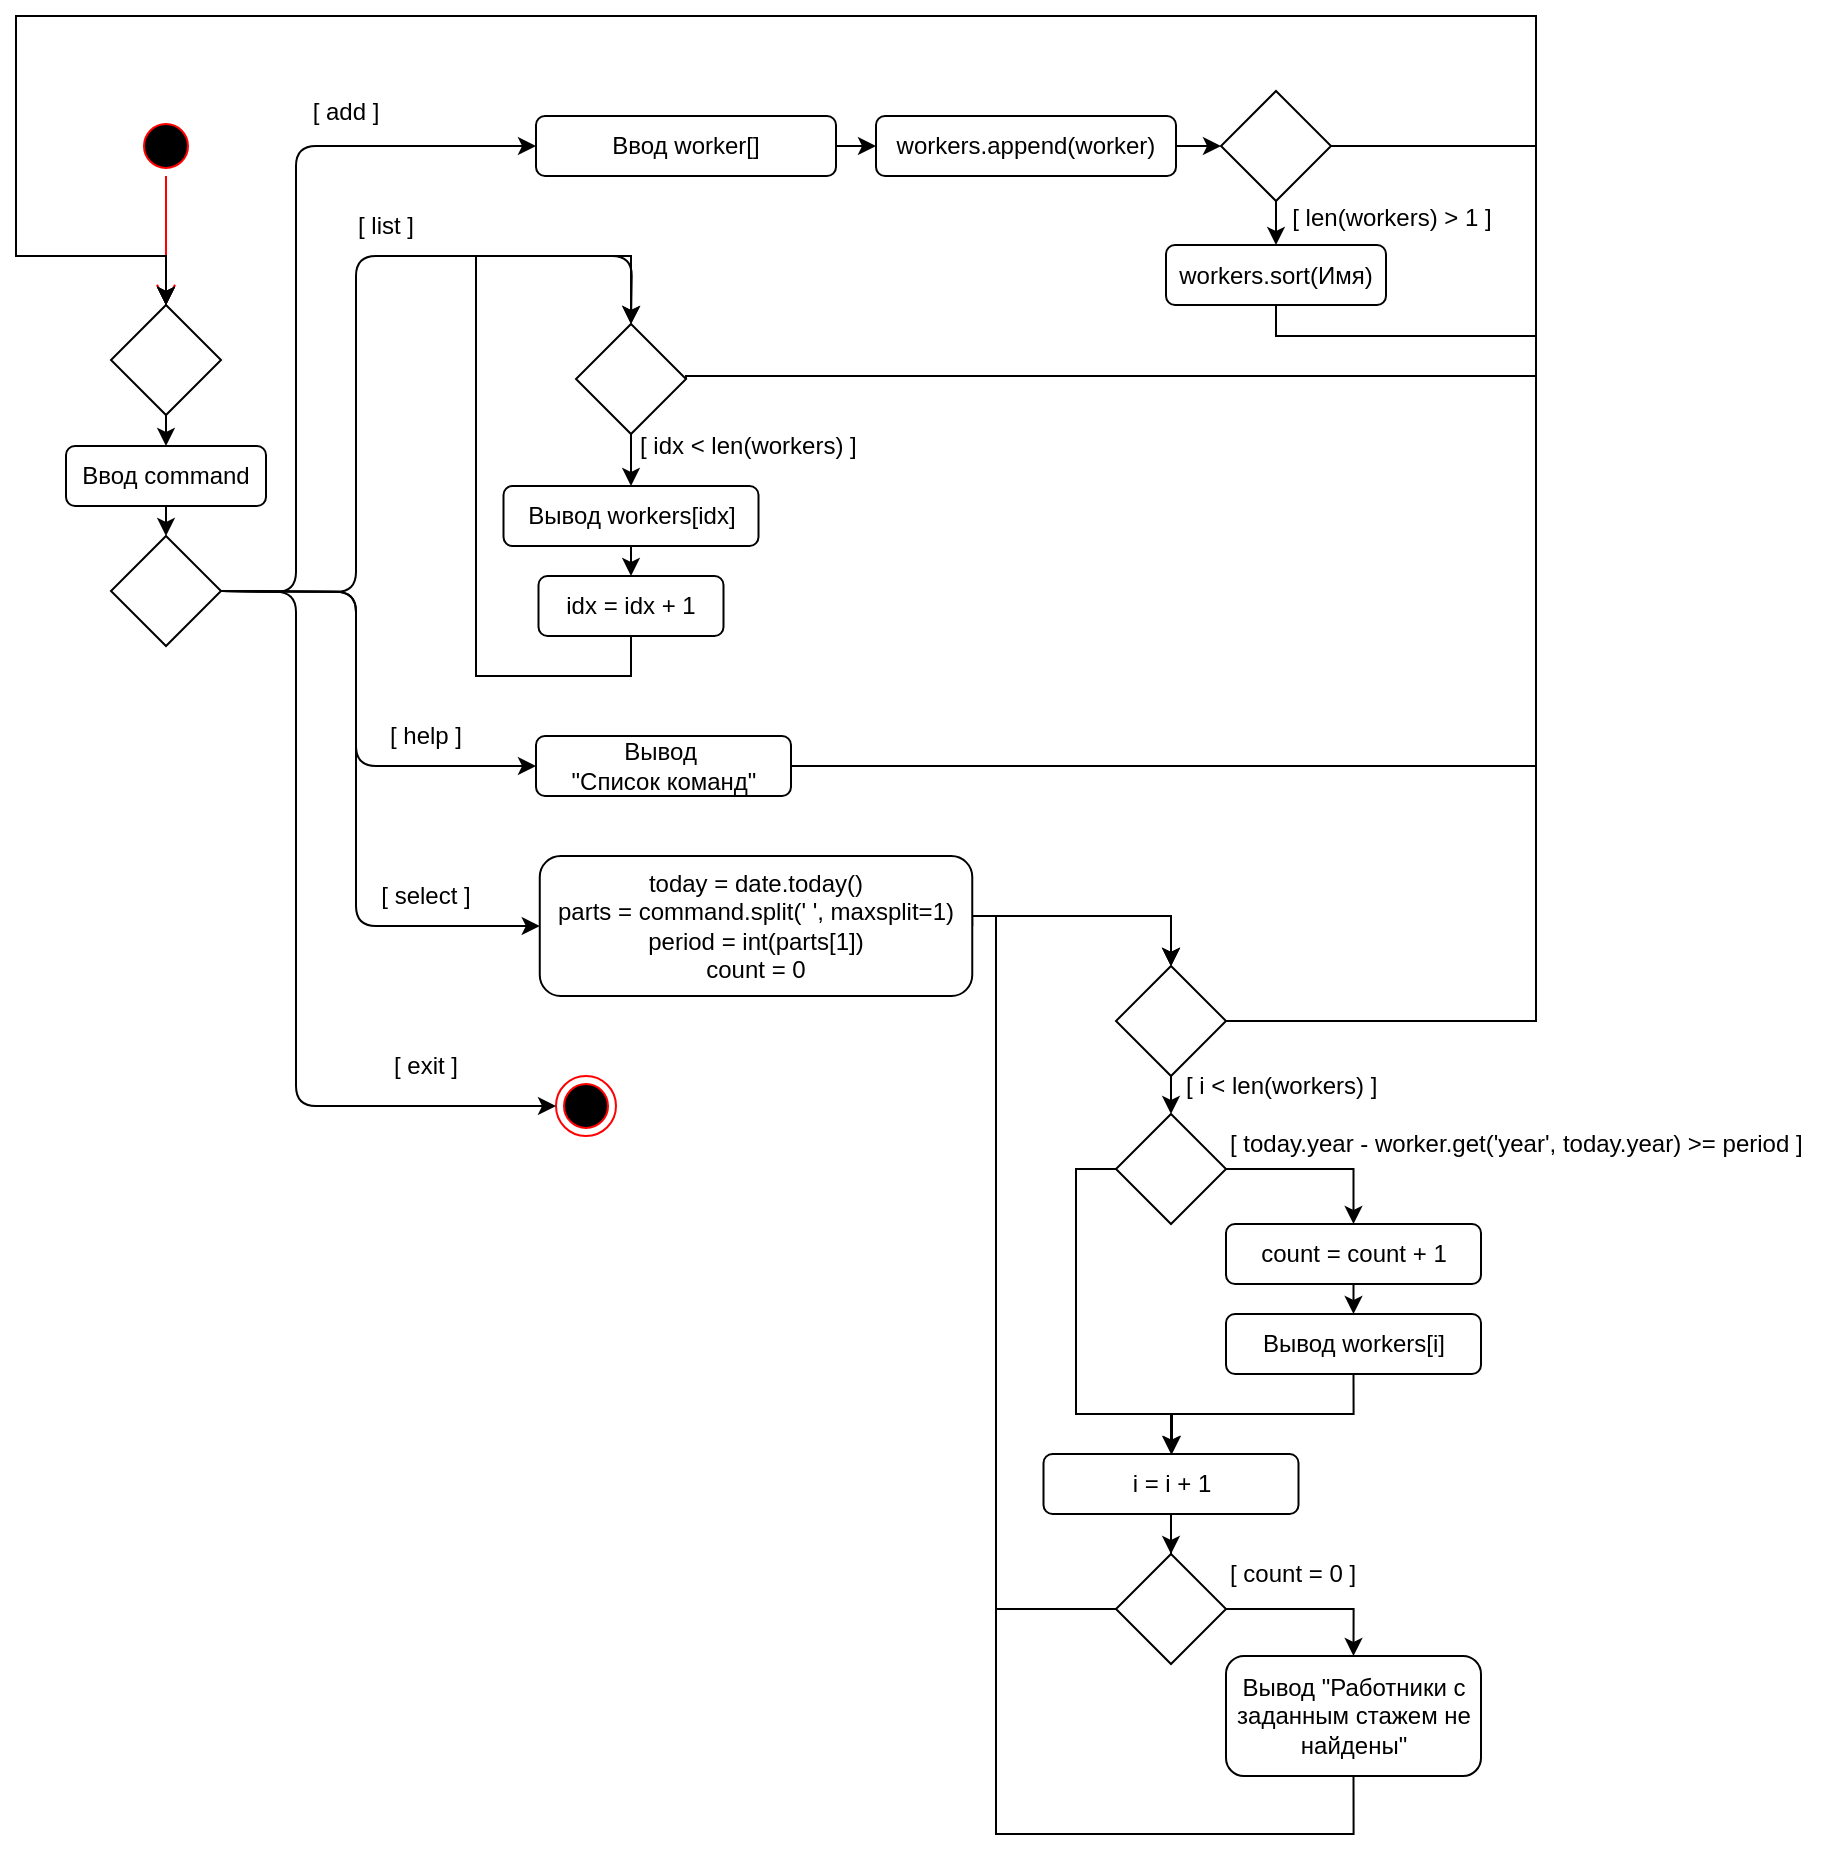 <mxfile version="14.1.8" type="device"><diagram id="GDm-fcRdddVVvcZtIzgM" name="Страница 1"><mxGraphModel dx="1837" dy="1137" grid="1" gridSize="10" guides="1" tooltips="1" connect="1" arrows="1" fold="1" page="1" pageScale="1" pageWidth="1169" pageHeight="1654" math="0" shadow="0"><root><object label="" id="0"><mxCell/></object><mxCell id="1" parent="0"/><mxCell id="yt7VTvmg2QNrgdEn-Ovv-2" value="" style="ellipse;html=1;shape=startState;fillColor=#000000;strokeColor=#ff0000;" vertex="1" parent="1"><mxGeometry x="220" y="180" width="30" height="30" as="geometry"/></mxCell><mxCell id="yt7VTvmg2QNrgdEn-Ovv-3" value="" style="edgeStyle=orthogonalEdgeStyle;html=1;verticalAlign=bottom;endArrow=open;endSize=8;strokeColor=#ff0000;entryX=0.5;entryY=0;entryDx=0;entryDy=0;" edge="1" source="yt7VTvmg2QNrgdEn-Ovv-2" parent="1" target="yt7VTvmg2QNrgdEn-Ovv-35"><mxGeometry relative="1" as="geometry"><mxPoint x="235" y="330" as="targetPoint"/></mxGeometry></mxCell><mxCell id="yt7VTvmg2QNrgdEn-Ovv-4" value="" style="rhombus;whiteSpace=wrap;html=1;" vertex="1" parent="1"><mxGeometry x="207.5" y="390" width="55" height="55" as="geometry"/></mxCell><mxCell id="yt7VTvmg2QNrgdEn-Ovv-17" style="edgeStyle=orthogonalEdgeStyle;rounded=0;orthogonalLoop=1;jettySize=auto;html=1;exitX=1;exitY=0.5;exitDx=0;exitDy=0;entryX=0;entryY=0.5;entryDx=0;entryDy=0;labelBackgroundColor=none;fontFamily=Helvetica;fontColor=#000000;" edge="1" parent="1" source="yt7VTvmg2QNrgdEn-Ovv-5" target="yt7VTvmg2QNrgdEn-Ovv-15"><mxGeometry relative="1" as="geometry"/></mxCell><mxCell id="yt7VTvmg2QNrgdEn-Ovv-5" value="Ввод worker[]" style="rounded=1;whiteSpace=wrap;html=1;fillColor=#FFFFFF;fontFamily=Helvetica;labelBackgroundColor=none;" vertex="1" parent="1"><mxGeometry x="420" y="180" width="150" height="30" as="geometry"/></mxCell><mxCell id="yt7VTvmg2QNrgdEn-Ovv-6" value="" style="rhombus;whiteSpace=wrap;html=1;fontFamily=Helvetica;labelBackgroundColor=none;" vertex="1" parent="1"><mxGeometry x="762.5" y="167.5" width="55" height="55" as="geometry"/></mxCell><mxCell id="yt7VTvmg2QNrgdEn-Ovv-7" value="&lt;div&gt;&lt;span&gt;[ len&lt;/span&gt;(workers) &amp;gt; &lt;span&gt;1 ]&lt;/span&gt;&lt;/div&gt;" style="text;whiteSpace=wrap;html=1;verticalAlign=middle;align=center;fontFamily=Helvetica;labelBackgroundColor=none;" vertex="1" parent="1"><mxGeometry x="792.5" y="220.5" width="110" height="20" as="geometry"/></mxCell><mxCell id="yt7VTvmg2QNrgdEn-Ovv-18" style="edgeStyle=orthogonalEdgeStyle;rounded=0;orthogonalLoop=1;jettySize=auto;html=1;exitX=0.5;exitY=1;exitDx=0;exitDy=0;entryX=0.5;entryY=0;entryDx=0;entryDy=0;labelBackgroundColor=none;fontFamily=Helvetica;fontColor=#000000;" edge="1" parent="1" source="yt7VTvmg2QNrgdEn-Ovv-9" target="yt7VTvmg2QNrgdEn-Ovv-35"><mxGeometry relative="1" as="geometry"><Array as="points"><mxPoint x="790" y="290"/><mxPoint x="920" y="290"/><mxPoint x="920" y="130"/><mxPoint x="160" y="130"/><mxPoint x="160" y="250"/><mxPoint x="235" y="250"/></Array></mxGeometry></mxCell><mxCell id="yt7VTvmg2QNrgdEn-Ovv-9" value="&lt;div&gt;&lt;div&gt;workers.sort(Имя)&lt;/div&gt;&lt;/div&gt;" style="rounded=1;whiteSpace=wrap;html=1;fillColor=#FFFFFF;fontFamily=Helvetica;labelBackgroundColor=none;" vertex="1" parent="1"><mxGeometry x="735" y="244.5" width="110" height="30" as="geometry"/></mxCell><mxCell id="yt7VTvmg2QNrgdEn-Ovv-11" value="" style="endArrow=classic;html=1;labelBackgroundColor=none;fontFamily=Helvetica;fontColor=#000000;entryX=0;entryY=0.5;entryDx=0;entryDy=0;exitX=1;exitY=0.5;exitDx=0;exitDy=0;" edge="1" parent="1" source="yt7VTvmg2QNrgdEn-Ovv-4" target="yt7VTvmg2QNrgdEn-Ovv-5"><mxGeometry width="50" height="50" relative="1" as="geometry"><mxPoint x="250" y="580" as="sourcePoint"/><mxPoint x="300" y="530" as="targetPoint"/><Array as="points"><mxPoint x="300" y="418"/><mxPoint x="300" y="195"/></Array></mxGeometry></mxCell><mxCell id="yt7VTvmg2QNrgdEn-Ovv-13" value="" style="endArrow=classic;html=1;labelBackgroundColor=none;fontFamily=Helvetica;fontColor=#000000;entryX=0.5;entryY=0;entryDx=0;entryDy=0;exitX=0.5;exitY=1;exitDx=0;exitDy=0;" edge="1" parent="1" source="yt7VTvmg2QNrgdEn-Ovv-6" target="yt7VTvmg2QNrgdEn-Ovv-9"><mxGeometry width="50" height="50" relative="1" as="geometry"><mxPoint x="442.5" y="510" as="sourcePoint"/><mxPoint x="492.5" y="460" as="targetPoint"/></mxGeometry></mxCell><mxCell id="yt7VTvmg2QNrgdEn-Ovv-14" value="&lt;div&gt;&lt;span&gt;[ add&lt;/span&gt;&lt;span&gt;&amp;nbsp;]&lt;/span&gt;&lt;/div&gt;" style="text;whiteSpace=wrap;html=1;verticalAlign=middle;align=center;fontFamily=Helvetica;labelBackgroundColor=none;" vertex="1" parent="1"><mxGeometry x="300" y="167.5" width="50" height="20" as="geometry"/></mxCell><mxCell id="yt7VTvmg2QNrgdEn-Ovv-16" style="edgeStyle=orthogonalEdgeStyle;rounded=0;orthogonalLoop=1;jettySize=auto;html=1;exitX=1;exitY=0.5;exitDx=0;exitDy=0;labelBackgroundColor=none;fontFamily=Helvetica;fontColor=#000000;" edge="1" parent="1" source="yt7VTvmg2QNrgdEn-Ovv-15" target="yt7VTvmg2QNrgdEn-Ovv-6"><mxGeometry relative="1" as="geometry"/></mxCell><mxCell id="yt7VTvmg2QNrgdEn-Ovv-15" value="&lt;div style=&quot;&quot;&gt;workers.append(worker)&lt;/div&gt;" style="rounded=1;whiteSpace=wrap;html=1;fillColor=#FFFFFF;fontFamily=Helvetica;labelBackgroundColor=none;" vertex="1" parent="1"><mxGeometry x="590" y="180" width="150" height="30" as="geometry"/></mxCell><mxCell id="yt7VTvmg2QNrgdEn-Ovv-19" value="" style="endArrow=none;html=1;labelBackgroundColor=none;fontFamily=Helvetica;fontColor=#000000;entryX=1;entryY=0.5;entryDx=0;entryDy=0;" edge="1" parent="1" target="yt7VTvmg2QNrgdEn-Ovv-6"><mxGeometry width="50" height="50" relative="1" as="geometry"><mxPoint x="920" y="195" as="sourcePoint"/><mxPoint x="680" y="470" as="targetPoint"/></mxGeometry></mxCell><mxCell id="yt7VTvmg2QNrgdEn-Ovv-21" value="" style="endArrow=classic;html=1;labelBackgroundColor=none;fontFamily=Helvetica;fontColor=#000000;exitX=1;exitY=0.5;exitDx=0;exitDy=0;entryX=0.5;entryY=0;entryDx=0;entryDy=0;" edge="1" parent="1" source="yt7VTvmg2QNrgdEn-Ovv-4" target="yt7VTvmg2QNrgdEn-Ovv-22"><mxGeometry width="50" height="50" relative="1" as="geometry"><mxPoint x="300" y="480" as="sourcePoint"/><mxPoint x="420" y="275" as="targetPoint"/><Array as="points"><mxPoint x="330" y="418"/><mxPoint x="330" y="250"/><mxPoint x="468" y="250"/></Array></mxGeometry></mxCell><mxCell id="yt7VTvmg2QNrgdEn-Ovv-26" style="edgeStyle=orthogonalEdgeStyle;rounded=0;orthogonalLoop=1;jettySize=auto;html=1;exitX=0.445;exitY=0.903;exitDx=0;exitDy=0;entryX=0.5;entryY=0;entryDx=0;entryDy=0;labelBackgroundColor=none;fontFamily=Helvetica;fontColor=#000000;exitPerimeter=0;" edge="1" parent="1" source="yt7VTvmg2QNrgdEn-Ovv-22" target="yt7VTvmg2QNrgdEn-Ovv-25"><mxGeometry relative="1" as="geometry"><mxPoint x="467.5" y="349.0" as="sourcePoint"/></mxGeometry></mxCell><mxCell id="yt7VTvmg2QNrgdEn-Ovv-28" style="edgeStyle=orthogonalEdgeStyle;rounded=0;orthogonalLoop=1;jettySize=auto;html=1;entryX=0.5;entryY=0;entryDx=0;entryDy=0;labelBackgroundColor=none;fontFamily=Helvetica;fontColor=#000000;" edge="1" parent="1" target="yt7VTvmg2QNrgdEn-Ovv-35"><mxGeometry relative="1" as="geometry"><mxPoint x="235" y="275" as="sourcePoint"/><Array as="points"><mxPoint x="235" y="275"/><mxPoint x="235" y="275"/></Array></mxGeometry></mxCell><mxCell id="yt7VTvmg2QNrgdEn-Ovv-22" value="" style="rhombus;whiteSpace=wrap;html=1;fontFamily=Helvetica;labelBackgroundColor=none;" vertex="1" parent="1"><mxGeometry x="440" y="284" width="55" height="55" as="geometry"/></mxCell><mxCell id="yt7VTvmg2QNrgdEn-Ovv-31" style="edgeStyle=orthogonalEdgeStyle;rounded=0;orthogonalLoop=1;jettySize=auto;html=1;exitX=0.5;exitY=1;exitDx=0;exitDy=0;entryX=0.5;entryY=0;entryDx=0;entryDy=0;labelBackgroundColor=none;fontFamily=Helvetica;fontColor=#000000;" edge="1" parent="1" source="yt7VTvmg2QNrgdEn-Ovv-25" target="yt7VTvmg2QNrgdEn-Ovv-29"><mxGeometry relative="1" as="geometry"/></mxCell><mxCell id="yt7VTvmg2QNrgdEn-Ovv-25" value="&lt;div&gt;Вывод workers[&lt;span style=&quot;&quot;&gt;idx&lt;/span&gt;&lt;span&gt;]&lt;/span&gt;&lt;/div&gt;" style="rounded=1;whiteSpace=wrap;html=1;fillColor=#FFFFFF;fontFamily=Helvetica;labelBackgroundColor=none;" vertex="1" parent="1"><mxGeometry x="403.75" y="365" width="127.5" height="30" as="geometry"/></mxCell><mxCell id="yt7VTvmg2QNrgdEn-Ovv-27" value="&lt;div&gt;[ idx &amp;lt; len(workers) ]&lt;/div&gt;" style="text;whiteSpace=wrap;html=1;fontFamily=Helvetica;verticalAlign=middle;align=left;labelBackgroundColor=none;" vertex="1" parent="1"><mxGeometry x="470" y="335" width="120" height="20" as="geometry"/></mxCell><mxCell id="yt7VTvmg2QNrgdEn-Ovv-30" style="edgeStyle=orthogonalEdgeStyle;rounded=0;orthogonalLoop=1;jettySize=auto;html=1;exitX=0.5;exitY=1;exitDx=0;exitDy=0;entryX=0.5;entryY=0;entryDx=0;entryDy=0;labelBackgroundColor=none;fontFamily=Helvetica;fontColor=#000000;" edge="1" parent="1" source="yt7VTvmg2QNrgdEn-Ovv-29" target="yt7VTvmg2QNrgdEn-Ovv-22"><mxGeometry relative="1" as="geometry"><Array as="points"><mxPoint x="468" y="460"/><mxPoint x="390" y="460"/><mxPoint x="390" y="250"/><mxPoint x="468" y="250"/></Array></mxGeometry></mxCell><mxCell id="yt7VTvmg2QNrgdEn-Ovv-29" value="idx = idx + 1" style="rounded=1;whiteSpace=wrap;html=1;fillColor=#FFFFFF;fontFamily=Helvetica;labelBackgroundColor=none;" vertex="1" parent="1"><mxGeometry x="421.25" y="410" width="92.5" height="30" as="geometry"/></mxCell><mxCell id="yt7VTvmg2QNrgdEn-Ovv-32" value="&lt;div&gt;&lt;span&gt;[ list&lt;/span&gt;&lt;span&gt;&amp;nbsp;]&lt;/span&gt;&lt;/div&gt;" style="text;whiteSpace=wrap;html=1;verticalAlign=middle;align=center;fontFamily=Helvetica;labelBackgroundColor=none;" vertex="1" parent="1"><mxGeometry x="320" y="224.5" width="50" height="20" as="geometry"/></mxCell><mxCell id="yt7VTvmg2QNrgdEn-Ovv-38" style="edgeStyle=orthogonalEdgeStyle;rounded=0;orthogonalLoop=1;jettySize=auto;html=1;exitX=0.5;exitY=1;exitDx=0;exitDy=0;entryX=0.5;entryY=0;entryDx=0;entryDy=0;labelBackgroundColor=none;fontFamily=Helvetica;fontColor=#000000;" edge="1" parent="1" source="yt7VTvmg2QNrgdEn-Ovv-34" target="yt7VTvmg2QNrgdEn-Ovv-4"><mxGeometry relative="1" as="geometry"/></mxCell><mxCell id="yt7VTvmg2QNrgdEn-Ovv-34" value="Ввод command" style="rounded=1;whiteSpace=wrap;html=1;fillColor=#FFFFFF;fontFamily=Helvetica;labelBackgroundColor=none;" vertex="1" parent="1"><mxGeometry x="185" y="345" width="100" height="30" as="geometry"/></mxCell><mxCell id="yt7VTvmg2QNrgdEn-Ovv-37" style="edgeStyle=orthogonalEdgeStyle;rounded=0;orthogonalLoop=1;jettySize=auto;html=1;exitX=0.5;exitY=1;exitDx=0;exitDy=0;entryX=0.5;entryY=0;entryDx=0;entryDy=0;labelBackgroundColor=none;fontFamily=Helvetica;fontColor=#000000;" edge="1" parent="1" source="yt7VTvmg2QNrgdEn-Ovv-35" target="yt7VTvmg2QNrgdEn-Ovv-34"><mxGeometry relative="1" as="geometry"/></mxCell><mxCell id="yt7VTvmg2QNrgdEn-Ovv-35" value="" style="rhombus;whiteSpace=wrap;html=1;" vertex="1" parent="1"><mxGeometry x="207.5" y="274.5" width="55" height="55" as="geometry"/></mxCell><mxCell id="yt7VTvmg2QNrgdEn-Ovv-36" style="edgeStyle=orthogonalEdgeStyle;rounded=0;orthogonalLoop=1;jettySize=auto;html=1;entryX=0.5;entryY=0;entryDx=0;entryDy=0;labelBackgroundColor=none;fontFamily=Helvetica;fontColor=#000000;exitX=1;exitY=0.5;exitDx=0;exitDy=0;" edge="1" parent="1" source="yt7VTvmg2QNrgdEn-Ovv-22" target="yt7VTvmg2QNrgdEn-Ovv-35"><mxGeometry relative="1" as="geometry"><mxPoint x="495" y="311.5" as="sourcePoint"/><mxPoint x="235" y="335" as="targetPoint"/><Array as="points"><mxPoint x="495" y="310"/><mxPoint x="920" y="310"/><mxPoint x="920" y="130"/><mxPoint x="160" y="130"/><mxPoint x="160" y="250"/><mxPoint x="235" y="250"/></Array></mxGeometry></mxCell><mxCell id="yt7VTvmg2QNrgdEn-Ovv-39" value="" style="ellipse;html=1;shape=endState;fillColor=#000000;strokeColor=#ff0000;labelBackgroundColor=none;fontFamily=Helvetica;fontColor=#000000;align=left;" vertex="1" parent="1"><mxGeometry x="430" y="660" width="30" height="30" as="geometry"/></mxCell><mxCell id="yt7VTvmg2QNrgdEn-Ovv-40" value="" style="endArrow=classic;html=1;labelBackgroundColor=none;fontFamily=Helvetica;fontColor=#000000;entryX=0;entryY=0.5;entryDx=0;entryDy=0;exitX=1;exitY=0.5;exitDx=0;exitDy=0;" edge="1" parent="1" source="yt7VTvmg2QNrgdEn-Ovv-4" target="yt7VTvmg2QNrgdEn-Ovv-39"><mxGeometry width="50" height="50" relative="1" as="geometry"><mxPoint x="210" y="540" as="sourcePoint"/><mxPoint x="260" y="490" as="targetPoint"/><Array as="points"><mxPoint x="300" y="418"/><mxPoint x="300" y="675"/></Array></mxGeometry></mxCell><mxCell id="yt7VTvmg2QNrgdEn-Ovv-41" value="&lt;div&gt;&lt;span&gt;[ exit&lt;/span&gt;&lt;span&gt;&amp;nbsp;]&lt;/span&gt;&lt;/div&gt;" style="text;whiteSpace=wrap;html=1;verticalAlign=middle;align=center;fontFamily=Helvetica;labelBackgroundColor=none;" vertex="1" parent="1"><mxGeometry x="340" y="645" width="50" height="20" as="geometry"/></mxCell><mxCell id="yt7VTvmg2QNrgdEn-Ovv-78" style="edgeStyle=orthogonalEdgeStyle;rounded=0;orthogonalLoop=1;jettySize=auto;html=1;exitX=1;exitY=0.5;exitDx=0;exitDy=0;entryX=0.5;entryY=0;entryDx=0;entryDy=0;labelBackgroundColor=none;fontFamily=Helvetica;fontColor=#000000;" edge="1" parent="1" source="yt7VTvmg2QNrgdEn-Ovv-42" target="yt7VTvmg2QNrgdEn-Ovv-55"><mxGeometry relative="1" as="geometry"><mxPoint x="638.13" y="589" as="sourcePoint"/><Array as="points"><mxPoint x="638" y="580"/><mxPoint x="738" y="580"/></Array></mxGeometry></mxCell><mxCell id="yt7VTvmg2QNrgdEn-Ovv-42" value="&lt;div&gt;today = date.today()&lt;/div&gt;&lt;div&gt;parts = command.split(' ',&amp;nbsp;maxsplit=1)&lt;br&gt;&lt;/div&gt;&lt;div&gt;period =&amp;nbsp;int(parts[1])&lt;br&gt;&lt;/div&gt;&lt;div&gt;count =&amp;nbsp;0&lt;br&gt;&lt;/div&gt;" style="rounded=1;whiteSpace=wrap;html=1;fillColor=#FFFFFF;fontFamily=Helvetica;labelBackgroundColor=none;" vertex="1" parent="1"><mxGeometry x="421.88" y="550" width="216.25" height="70" as="geometry"/></mxCell><mxCell id="yt7VTvmg2QNrgdEn-Ovv-48" value="" style="endArrow=classic;html=1;labelBackgroundColor=none;fontFamily=Helvetica;fontColor=#000000;entryX=0;entryY=0.5;entryDx=0;entryDy=0;exitX=1;exitY=0.5;exitDx=0;exitDy=0;" edge="1" parent="1" source="yt7VTvmg2QNrgdEn-Ovv-4" target="yt7VTvmg2QNrgdEn-Ovv-42"><mxGeometry width="50" height="50" relative="1" as="geometry"><mxPoint x="290" y="730" as="sourcePoint"/><mxPoint x="340" y="680" as="targetPoint"/><Array as="points"><mxPoint x="330" y="418"/><mxPoint x="330" y="585"/></Array></mxGeometry></mxCell><mxCell id="yt7VTvmg2QNrgdEn-Ovv-49" value="&lt;div&gt;&lt;span&gt;[ select&lt;/span&gt;&lt;span&gt;&amp;nbsp;]&lt;/span&gt;&lt;/div&gt;" style="text;whiteSpace=wrap;html=1;verticalAlign=middle;align=center;fontFamily=Helvetica;labelBackgroundColor=none;" vertex="1" parent="1"><mxGeometry x="340" y="560" width="50" height="20" as="geometry"/></mxCell><mxCell id="yt7VTvmg2QNrgdEn-Ovv-50" value="&lt;div&gt;&lt;span&gt;[ help&lt;/span&gt;&lt;span&gt;&amp;nbsp;]&lt;/span&gt;&lt;/div&gt;" style="text;whiteSpace=wrap;html=1;verticalAlign=middle;align=center;fontFamily=Helvetica;labelBackgroundColor=none;" vertex="1" parent="1"><mxGeometry x="340" y="480" width="50" height="20" as="geometry"/></mxCell><mxCell id="yt7VTvmg2QNrgdEn-Ovv-54" style="edgeStyle=orthogonalEdgeStyle;rounded=0;orthogonalLoop=1;jettySize=auto;html=1;exitX=1;exitY=0.5;exitDx=0;exitDy=0;entryX=0.5;entryY=0;entryDx=0;entryDy=0;labelBackgroundColor=none;fontFamily=Helvetica;fontColor=#000000;" edge="1" parent="1" source="yt7VTvmg2QNrgdEn-Ovv-52" target="yt7VTvmg2QNrgdEn-Ovv-35"><mxGeometry relative="1" as="geometry"><Array as="points"><mxPoint x="920" y="505"/><mxPoint x="920" y="130"/><mxPoint x="160" y="130"/><mxPoint x="160" y="250"/><mxPoint x="235" y="250"/></Array></mxGeometry></mxCell><mxCell id="yt7VTvmg2QNrgdEn-Ovv-52" value="&lt;div&gt;Вывод&amp;nbsp;&lt;/div&gt;&lt;div&gt;&quot;Список команд&quot;&lt;/div&gt;" style="rounded=1;whiteSpace=wrap;html=1;fillColor=#FFFFFF;fontFamily=Helvetica;labelBackgroundColor=none;" vertex="1" parent="1"><mxGeometry x="420" y="490" width="127.5" height="30" as="geometry"/></mxCell><mxCell id="yt7VTvmg2QNrgdEn-Ovv-53" value="" style="endArrow=classic;html=1;labelBackgroundColor=none;fontFamily=Helvetica;fontColor=#000000;entryX=0;entryY=0.5;entryDx=0;entryDy=0;exitX=1;exitY=0.5;exitDx=0;exitDy=0;" edge="1" parent="1" source="yt7VTvmg2QNrgdEn-Ovv-4" target="yt7VTvmg2QNrgdEn-Ovv-52"><mxGeometry width="50" height="50" relative="1" as="geometry"><mxPoint x="180" y="640" as="sourcePoint"/><mxPoint x="230" y="590" as="targetPoint"/><Array as="points"><mxPoint x="330" y="418"/><mxPoint x="330" y="505"/></Array></mxGeometry></mxCell><mxCell id="yt7VTvmg2QNrgdEn-Ovv-60" style="edgeStyle=orthogonalEdgeStyle;rounded=0;orthogonalLoop=1;jettySize=auto;html=1;exitX=0.5;exitY=1;exitDx=0;exitDy=0;entryX=0.5;entryY=0;entryDx=0;entryDy=0;labelBackgroundColor=none;fontFamily=Helvetica;fontColor=#000000;" edge="1" parent="1" source="yt7VTvmg2QNrgdEn-Ovv-55" target="yt7VTvmg2QNrgdEn-Ovv-57"><mxGeometry relative="1" as="geometry"/></mxCell><mxCell id="yt7VTvmg2QNrgdEn-Ovv-61" style="edgeStyle=orthogonalEdgeStyle;rounded=0;orthogonalLoop=1;jettySize=auto;html=1;exitX=1;exitY=0.5;exitDx=0;exitDy=0;entryX=0.5;entryY=0;entryDx=0;entryDy=0;labelBackgroundColor=none;fontFamily=Helvetica;fontColor=#000000;" edge="1" parent="1" source="yt7VTvmg2QNrgdEn-Ovv-55" target="yt7VTvmg2QNrgdEn-Ovv-35"><mxGeometry relative="1" as="geometry"><Array as="points"><mxPoint x="920" y="633"/><mxPoint x="920" y="130"/><mxPoint x="160" y="130"/><mxPoint x="160" y="250"/><mxPoint x="235" y="250"/></Array></mxGeometry></mxCell><mxCell id="yt7VTvmg2QNrgdEn-Ovv-55" value="" style="rhombus;whiteSpace=wrap;html=1;fontFamily=Helvetica;labelBackgroundColor=none;" vertex="1" parent="1"><mxGeometry x="710" y="605" width="55" height="55" as="geometry"/></mxCell><mxCell id="yt7VTvmg2QNrgdEn-Ovv-65" style="edgeStyle=orthogonalEdgeStyle;rounded=0;orthogonalLoop=1;jettySize=auto;html=1;exitX=1;exitY=0.5;exitDx=0;exitDy=0;labelBackgroundColor=none;fontFamily=Helvetica;fontColor=#000000;" edge="1" parent="1" source="yt7VTvmg2QNrgdEn-Ovv-57" target="yt7VTvmg2QNrgdEn-Ovv-64"><mxGeometry relative="1" as="geometry"/></mxCell><mxCell id="yt7VTvmg2QNrgdEn-Ovv-70" style="edgeStyle=orthogonalEdgeStyle;rounded=0;orthogonalLoop=1;jettySize=auto;html=1;exitX=0;exitY=0.5;exitDx=0;exitDy=0;labelBackgroundColor=none;fontFamily=Helvetica;fontColor=#000000;" edge="1" parent="1" source="yt7VTvmg2QNrgdEn-Ovv-57" target="yt7VTvmg2QNrgdEn-Ovv-68"><mxGeometry relative="1" as="geometry"><Array as="points"><mxPoint x="690" y="707"/><mxPoint x="690" y="829"/><mxPoint x="738" y="829"/></Array></mxGeometry></mxCell><mxCell id="yt7VTvmg2QNrgdEn-Ovv-57" value="" style="rhombus;whiteSpace=wrap;html=1;fontFamily=Helvetica;labelBackgroundColor=none;" vertex="1" parent="1"><mxGeometry x="710" y="679" width="55" height="55" as="geometry"/></mxCell><mxCell id="yt7VTvmg2QNrgdEn-Ovv-62" value="&lt;div&gt;[ i &amp;lt; len(workers) ]&lt;/div&gt;" style="text;whiteSpace=wrap;html=1;fontFamily=Helvetica;verticalAlign=middle;align=left;labelBackgroundColor=none;" vertex="1" parent="1"><mxGeometry x="742.5" y="655" width="120" height="20" as="geometry"/></mxCell><mxCell id="yt7VTvmg2QNrgdEn-Ovv-63" value="&lt;div&gt;[ today.year - worker.get(&lt;span&gt;'year'&lt;/span&gt;&lt;span&gt;, &lt;/span&gt;today.year) &amp;gt;= period ]&lt;/div&gt;" style="text;whiteSpace=wrap;html=1;fontFamily=Helvetica;align=left;verticalAlign=middle;labelBackgroundColor=none;" vertex="1" parent="1"><mxGeometry x="765" y="684" width="310" height="20" as="geometry"/></mxCell><mxCell id="yt7VTvmg2QNrgdEn-Ovv-67" style="edgeStyle=orthogonalEdgeStyle;rounded=0;orthogonalLoop=1;jettySize=auto;html=1;exitX=0.5;exitY=1;exitDx=0;exitDy=0;entryX=0.5;entryY=0;entryDx=0;entryDy=0;labelBackgroundColor=none;fontFamily=Helvetica;fontColor=#000000;" edge="1" parent="1" source="yt7VTvmg2QNrgdEn-Ovv-64" target="yt7VTvmg2QNrgdEn-Ovv-66"><mxGeometry relative="1" as="geometry"/></mxCell><mxCell id="yt7VTvmg2QNrgdEn-Ovv-64" value="count = count + 1" style="rounded=1;whiteSpace=wrap;html=1;fillColor=#FFFFFF;fontFamily=Helvetica;labelBackgroundColor=none;" vertex="1" parent="1"><mxGeometry x="765" y="734" width="127.5" height="30" as="geometry"/></mxCell><mxCell id="yt7VTvmg2QNrgdEn-Ovv-69" style="edgeStyle=orthogonalEdgeStyle;rounded=0;orthogonalLoop=1;jettySize=auto;html=1;exitX=0.5;exitY=1;exitDx=0;exitDy=0;entryX=0.5;entryY=0;entryDx=0;entryDy=0;labelBackgroundColor=none;fontFamily=Helvetica;fontColor=#000000;" edge="1" parent="1" source="yt7VTvmg2QNrgdEn-Ovv-66" target="yt7VTvmg2QNrgdEn-Ovv-68"><mxGeometry relative="1" as="geometry"/></mxCell><mxCell id="yt7VTvmg2QNrgdEn-Ovv-66" value="Вывод workers[i]" style="rounded=1;whiteSpace=wrap;html=1;fillColor=#FFFFFF;fontFamily=Helvetica;labelBackgroundColor=none;" vertex="1" parent="1"><mxGeometry x="765" y="779" width="127.5" height="30" as="geometry"/></mxCell><mxCell id="yt7VTvmg2QNrgdEn-Ovv-72" style="edgeStyle=orthogonalEdgeStyle;rounded=0;orthogonalLoop=1;jettySize=auto;html=1;exitX=0.5;exitY=1;exitDx=0;exitDy=0;labelBackgroundColor=none;fontFamily=Helvetica;fontColor=#000000;" edge="1" parent="1" source="yt7VTvmg2QNrgdEn-Ovv-68" target="yt7VTvmg2QNrgdEn-Ovv-71"><mxGeometry relative="1" as="geometry"/></mxCell><mxCell id="yt7VTvmg2QNrgdEn-Ovv-68" value="i = i + 1" style="rounded=1;whiteSpace=wrap;html=1;fillColor=#FFFFFF;fontFamily=Helvetica;labelBackgroundColor=none;" vertex="1" parent="1"><mxGeometry x="673.75" y="849" width="127.5" height="30" as="geometry"/></mxCell><mxCell id="yt7VTvmg2QNrgdEn-Ovv-74" style="edgeStyle=orthogonalEdgeStyle;rounded=0;orthogonalLoop=1;jettySize=auto;html=1;exitX=1;exitY=0.5;exitDx=0;exitDy=0;entryX=0.5;entryY=0;entryDx=0;entryDy=0;labelBackgroundColor=none;fontFamily=Helvetica;fontColor=#000000;" edge="1" parent="1" source="yt7VTvmg2QNrgdEn-Ovv-71" target="yt7VTvmg2QNrgdEn-Ovv-73"><mxGeometry relative="1" as="geometry"/></mxCell><mxCell id="yt7VTvmg2QNrgdEn-Ovv-77" style="edgeStyle=orthogonalEdgeStyle;rounded=0;orthogonalLoop=1;jettySize=auto;html=1;exitX=0;exitY=0.5;exitDx=0;exitDy=0;entryX=0.5;entryY=0;entryDx=0;entryDy=0;labelBackgroundColor=none;fontFamily=Helvetica;fontColor=#000000;" edge="1" parent="1" source="yt7VTvmg2QNrgdEn-Ovv-71" target="yt7VTvmg2QNrgdEn-Ovv-55"><mxGeometry relative="1" as="geometry"><Array as="points"><mxPoint x="650" y="927"/><mxPoint x="650" y="580"/><mxPoint x="738" y="580"/></Array></mxGeometry></mxCell><mxCell id="yt7VTvmg2QNrgdEn-Ovv-71" value="" style="rhombus;whiteSpace=wrap;html=1;fontFamily=Helvetica;labelBackgroundColor=none;" vertex="1" parent="1"><mxGeometry x="710" y="899" width="55" height="55" as="geometry"/></mxCell><mxCell id="yt7VTvmg2QNrgdEn-Ovv-79" style="edgeStyle=orthogonalEdgeStyle;rounded=0;orthogonalLoop=1;jettySize=auto;html=1;exitX=0.5;exitY=1;exitDx=0;exitDy=0;labelBackgroundColor=none;fontFamily=Helvetica;fontColor=#000000;entryX=0.5;entryY=0;entryDx=0;entryDy=0;" edge="1" parent="1" source="yt7VTvmg2QNrgdEn-Ovv-73" target="yt7VTvmg2QNrgdEn-Ovv-55"><mxGeometry relative="1" as="geometry"><mxPoint x="610" y="750" as="targetPoint"/><Array as="points"><mxPoint x="829" y="1039"/><mxPoint x="650" y="1039"/><mxPoint x="650" y="580"/><mxPoint x="738" y="580"/></Array></mxGeometry></mxCell><mxCell id="yt7VTvmg2QNrgdEn-Ovv-73" value="Вывод &quot;&lt;span style=&quot;&quot;&gt;Работники с заданным стажем не найдены&lt;/span&gt;&lt;span&gt;&quot;&lt;/span&gt;" style="rounded=1;whiteSpace=wrap;html=1;fillColor=#FFFFFF;fontFamily=Helvetica;labelBackgroundColor=none;align=center;verticalAlign=middle;" vertex="1" parent="1"><mxGeometry x="765" y="950" width="127.5" height="60" as="geometry"/></mxCell><mxCell id="yt7VTvmg2QNrgdEn-Ovv-75" value="&lt;div&gt;[ count = 0 ]&lt;/div&gt;" style="text;whiteSpace=wrap;html=1;fontFamily=Helvetica;verticalAlign=middle;align=left;labelBackgroundColor=none;" vertex="1" parent="1"><mxGeometry x="765" y="899" width="75" height="20" as="geometry"/></mxCell></root></mxGraphModel></diagram></mxfile>